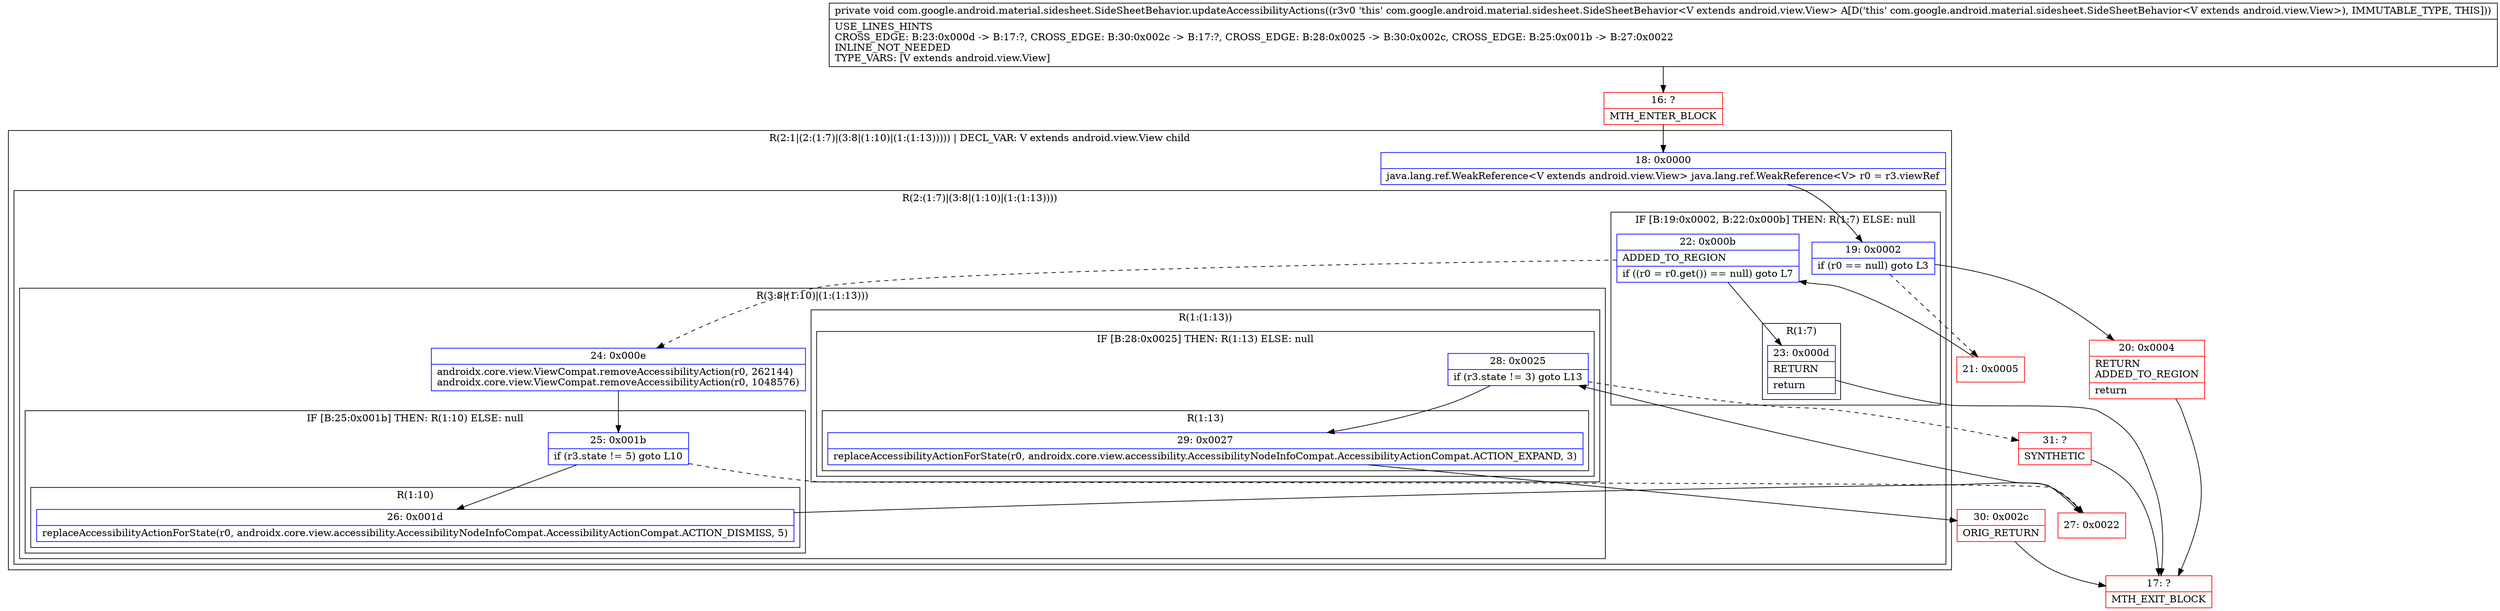 digraph "CFG forcom.google.android.material.sidesheet.SideSheetBehavior.updateAccessibilityActions()V" {
subgraph cluster_Region_1144679123 {
label = "R(2:1|(2:(1:7)|(3:8|(1:10)|(1:(1:13))))) | DECL_VAR: V extends android.view.View child\l";
node [shape=record,color=blue];
Node_18 [shape=record,label="{18\:\ 0x0000|java.lang.ref.WeakReference\<V extends android.view.View\> java.lang.ref.WeakReference\<V\> r0 = r3.viewRef\l}"];
subgraph cluster_Region_766628910 {
label = "R(2:(1:7)|(3:8|(1:10)|(1:(1:13))))";
node [shape=record,color=blue];
subgraph cluster_IfRegion_213155010 {
label = "IF [B:19:0x0002, B:22:0x000b] THEN: R(1:7) ELSE: null";
node [shape=record,color=blue];
Node_19 [shape=record,label="{19\:\ 0x0002|if (r0 == null) goto L3\l}"];
Node_22 [shape=record,label="{22\:\ 0x000b|ADDED_TO_REGION\l|if ((r0 = r0.get()) == null) goto L7\l}"];
subgraph cluster_Region_588483284 {
label = "R(1:7)";
node [shape=record,color=blue];
Node_23 [shape=record,label="{23\:\ 0x000d|RETURN\l|return\l}"];
}
}
subgraph cluster_Region_1577229896 {
label = "R(3:8|(1:10)|(1:(1:13)))";
node [shape=record,color=blue];
Node_24 [shape=record,label="{24\:\ 0x000e|androidx.core.view.ViewCompat.removeAccessibilityAction(r0, 262144)\landroidx.core.view.ViewCompat.removeAccessibilityAction(r0, 1048576)\l}"];
subgraph cluster_IfRegion_1335403811 {
label = "IF [B:25:0x001b] THEN: R(1:10) ELSE: null";
node [shape=record,color=blue];
Node_25 [shape=record,label="{25\:\ 0x001b|if (r3.state != 5) goto L10\l}"];
subgraph cluster_Region_1823148122 {
label = "R(1:10)";
node [shape=record,color=blue];
Node_26 [shape=record,label="{26\:\ 0x001d|replaceAccessibilityActionForState(r0, androidx.core.view.accessibility.AccessibilityNodeInfoCompat.AccessibilityActionCompat.ACTION_DISMISS, 5)\l}"];
}
}
subgraph cluster_Region_1397848625 {
label = "R(1:(1:13))";
node [shape=record,color=blue];
subgraph cluster_IfRegion_434855629 {
label = "IF [B:28:0x0025] THEN: R(1:13) ELSE: null";
node [shape=record,color=blue];
Node_28 [shape=record,label="{28\:\ 0x0025|if (r3.state != 3) goto L13\l}"];
subgraph cluster_Region_324030830 {
label = "R(1:13)";
node [shape=record,color=blue];
Node_29 [shape=record,label="{29\:\ 0x0027|replaceAccessibilityActionForState(r0, androidx.core.view.accessibility.AccessibilityNodeInfoCompat.AccessibilityActionCompat.ACTION_EXPAND, 3)\l}"];
}
}
}
}
}
}
Node_16 [shape=record,color=red,label="{16\:\ ?|MTH_ENTER_BLOCK\l}"];
Node_20 [shape=record,color=red,label="{20\:\ 0x0004|RETURN\lADDED_TO_REGION\l|return\l}"];
Node_17 [shape=record,color=red,label="{17\:\ ?|MTH_EXIT_BLOCK\l}"];
Node_21 [shape=record,color=red,label="{21\:\ 0x0005}"];
Node_27 [shape=record,color=red,label="{27\:\ 0x0022}"];
Node_30 [shape=record,color=red,label="{30\:\ 0x002c|ORIG_RETURN\l}"];
Node_31 [shape=record,color=red,label="{31\:\ ?|SYNTHETIC\l}"];
MethodNode[shape=record,label="{private void com.google.android.material.sidesheet.SideSheetBehavior.updateAccessibilityActions((r3v0 'this' com.google.android.material.sidesheet.SideSheetBehavior\<V extends android.view.View\> A[D('this' com.google.android.material.sidesheet.SideSheetBehavior\<V extends android.view.View\>), IMMUTABLE_TYPE, THIS]))  | USE_LINES_HINTS\lCROSS_EDGE: B:23:0x000d \-\> B:17:?, CROSS_EDGE: B:30:0x002c \-\> B:17:?, CROSS_EDGE: B:28:0x0025 \-\> B:30:0x002c, CROSS_EDGE: B:25:0x001b \-\> B:27:0x0022\lINLINE_NOT_NEEDED\lTYPE_VARS: [V extends android.view.View]\l}"];
MethodNode -> Node_16;Node_18 -> Node_19;
Node_19 -> Node_20;
Node_19 -> Node_21[style=dashed];
Node_22 -> Node_23;
Node_22 -> Node_24[style=dashed];
Node_23 -> Node_17;
Node_24 -> Node_25;
Node_25 -> Node_26;
Node_25 -> Node_27[style=dashed];
Node_26 -> Node_27;
Node_28 -> Node_29;
Node_28 -> Node_31[style=dashed];
Node_29 -> Node_30;
Node_16 -> Node_18;
Node_20 -> Node_17;
Node_21 -> Node_22;
Node_27 -> Node_28;
Node_30 -> Node_17;
Node_31 -> Node_17;
}

